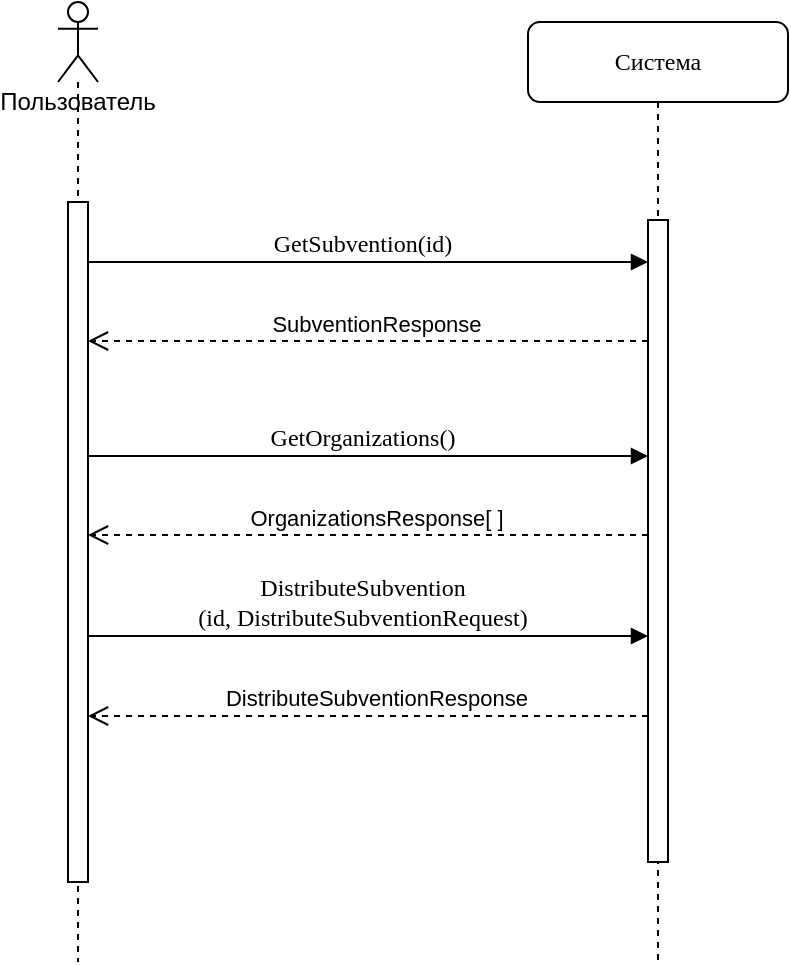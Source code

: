 <mxfile version="20.6.2" type="device"><diagram name="Page-1" id="13e1069c-82ec-6db2-03f1-153e76fe0fe0"><mxGraphModel dx="1018" dy="684" grid="1" gridSize="10" guides="1" tooltips="1" connect="1" arrows="1" fold="1" page="1" pageScale="1" pageWidth="1100" pageHeight="850" background="none" math="0" shadow="0"><root><mxCell id="0"/><mxCell id="1" parent="0"/><mxCell id="U5WAflCY9Bo2fvhWYwGx-80" value="Пользователь" style="shape=umlLifeline;participant=umlActor;perimeter=lifelinePerimeter;whiteSpace=wrap;html=1;container=1;collapsible=0;recursiveResize=0;verticalAlign=top;spacingTop=36;outlineConnect=0;" parent="1" vertex="1"><mxGeometry x="340" y="530" width="20" height="480" as="geometry"/></mxCell><mxCell id="U5WAflCY9Bo2fvhWYwGx-81" value="" style="html=1;points=[];perimeter=orthogonalPerimeter;rounded=0;shadow=0;comic=0;labelBackgroundColor=none;strokeWidth=1;fontFamily=Verdana;fontSize=12;align=center;" parent="U5WAflCY9Bo2fvhWYwGx-80" vertex="1"><mxGeometry x="5" y="100" width="10" height="340" as="geometry"/></mxCell><mxCell id="U5WAflCY9Bo2fvhWYwGx-82" value="Система" style="shape=umlLifeline;perimeter=lifelinePerimeter;whiteSpace=wrap;html=1;container=1;collapsible=0;recursiveResize=0;outlineConnect=0;rounded=1;shadow=0;comic=0;labelBackgroundColor=none;strokeWidth=1;fontFamily=Verdana;fontSize=12;align=center;" parent="1" vertex="1"><mxGeometry x="575" y="540" width="130" height="470" as="geometry"/></mxCell><mxCell id="U5WAflCY9Bo2fvhWYwGx-83" value="" style="html=1;points=[];perimeter=orthogonalPerimeter;rounded=0;shadow=0;comic=0;labelBackgroundColor=none;strokeWidth=1;fontFamily=Verdana;fontSize=12;align=center;" parent="U5WAflCY9Bo2fvhWYwGx-82" vertex="1"><mxGeometry x="60" y="99" width="10" height="321" as="geometry"/></mxCell><mxCell id="U5WAflCY9Bo2fvhWYwGx-84" value="DistributeSubvention&lt;br&gt;(id, DistributeSubventionRequest)" style="html=1;verticalAlign=bottom;endArrow=block;labelBackgroundColor=none;fontFamily=Verdana;fontSize=12;edgeStyle=elbowEdgeStyle;elbow=vertical;" parent="1" edge="1"><mxGeometry x="-0.023" relative="1" as="geometry"><mxPoint x="355" y="847" as="sourcePoint"/><Array as="points"><mxPoint x="510" y="847"/><mxPoint x="435" y="747"/><mxPoint x="375" y="907"/><mxPoint x="495" y="1067"/><mxPoint x="495" y="897"/><mxPoint x="495" y="907"/></Array><mxPoint as="offset"/><mxPoint x="635" y="847" as="targetPoint"/></mxGeometry></mxCell><mxCell id="U5WAflCY9Bo2fvhWYwGx-85" value="DistributeSubventionResponse" style="html=1;verticalAlign=bottom;endArrow=open;dashed=1;endSize=8;rounded=0;" parent="1" edge="1"><mxGeometry x="-0.025" relative="1" as="geometry"><mxPoint x="635" y="887" as="sourcePoint"/><mxPoint x="355" y="887" as="targetPoint"/><Array as="points"><mxPoint x="495" y="887"/><mxPoint x="435" y="887"/></Array><mxPoint as="offset"/></mxGeometry></mxCell><mxCell id="F64pPje7K1eXewouboN8-1" value="GetOrganizations()" style="html=1;verticalAlign=bottom;endArrow=block;labelBackgroundColor=none;fontFamily=Verdana;fontSize=12;edgeStyle=elbowEdgeStyle;elbow=vertical;" edge="1" parent="1"><mxGeometry x="-0.023" relative="1" as="geometry"><mxPoint x="355" y="757" as="sourcePoint"/><Array as="points"><mxPoint x="600" y="757"/><mxPoint x="635" y="757"/><mxPoint x="475" y="647"/><mxPoint x="485" y="697"/><mxPoint x="655" y="817"/><mxPoint x="775" y="977"/><mxPoint x="775" y="807"/><mxPoint x="775" y="817"/></Array><mxPoint as="offset"/><mxPoint x="635" y="757" as="targetPoint"/></mxGeometry></mxCell><mxCell id="F64pPje7K1eXewouboN8-2" value="OrganizationsResponse[ ]" style="html=1;verticalAlign=bottom;endArrow=open;dashed=1;endSize=8;rounded=0;" edge="1" parent="1"><mxGeometry x="-0.025" relative="1" as="geometry"><mxPoint x="635" y="796.5" as="sourcePoint"/><mxPoint x="355" y="796.5" as="targetPoint"/><Array as="points"><mxPoint x="515" y="796.5"/></Array><mxPoint as="offset"/></mxGeometry></mxCell><mxCell id="F64pPje7K1eXewouboN8-3" value="GetSubvention(id)" style="html=1;verticalAlign=bottom;endArrow=block;labelBackgroundColor=none;fontFamily=Verdana;fontSize=12;edgeStyle=elbowEdgeStyle;elbow=vertical;" edge="1" parent="1" source="U5WAflCY9Bo2fvhWYwGx-81" target="U5WAflCY9Bo2fvhWYwGx-83"><mxGeometry x="-0.023" relative="1" as="geometry"><mxPoint x="360" y="660" as="sourcePoint"/><Array as="points"><mxPoint x="590" y="660"/><mxPoint x="645" y="660"/><mxPoint x="485" y="550"/><mxPoint x="495" y="600"/><mxPoint x="665" y="720"/><mxPoint x="785" y="880"/><mxPoint x="785" y="710"/><mxPoint x="785" y="720"/></Array><mxPoint as="offset"/><mxPoint x="675" y="660" as="targetPoint"/></mxGeometry></mxCell><mxCell id="F64pPje7K1eXewouboN8-4" value="&lt;div&gt;SubventionResponse&lt;/div&gt;" style="html=1;verticalAlign=bottom;endArrow=open;dashed=1;endSize=8;rounded=0;" edge="1" parent="1" source="U5WAflCY9Bo2fvhWYwGx-83" target="U5WAflCY9Bo2fvhWYwGx-81"><mxGeometry x="-0.025" relative="1" as="geometry"><mxPoint x="675" y="699.5" as="sourcePoint"/><mxPoint x="360" y="699.5" as="targetPoint"/><Array as="points"><mxPoint x="525" y="699.5"/></Array><mxPoint as="offset"/></mxGeometry></mxCell></root></mxGraphModel></diagram></mxfile>